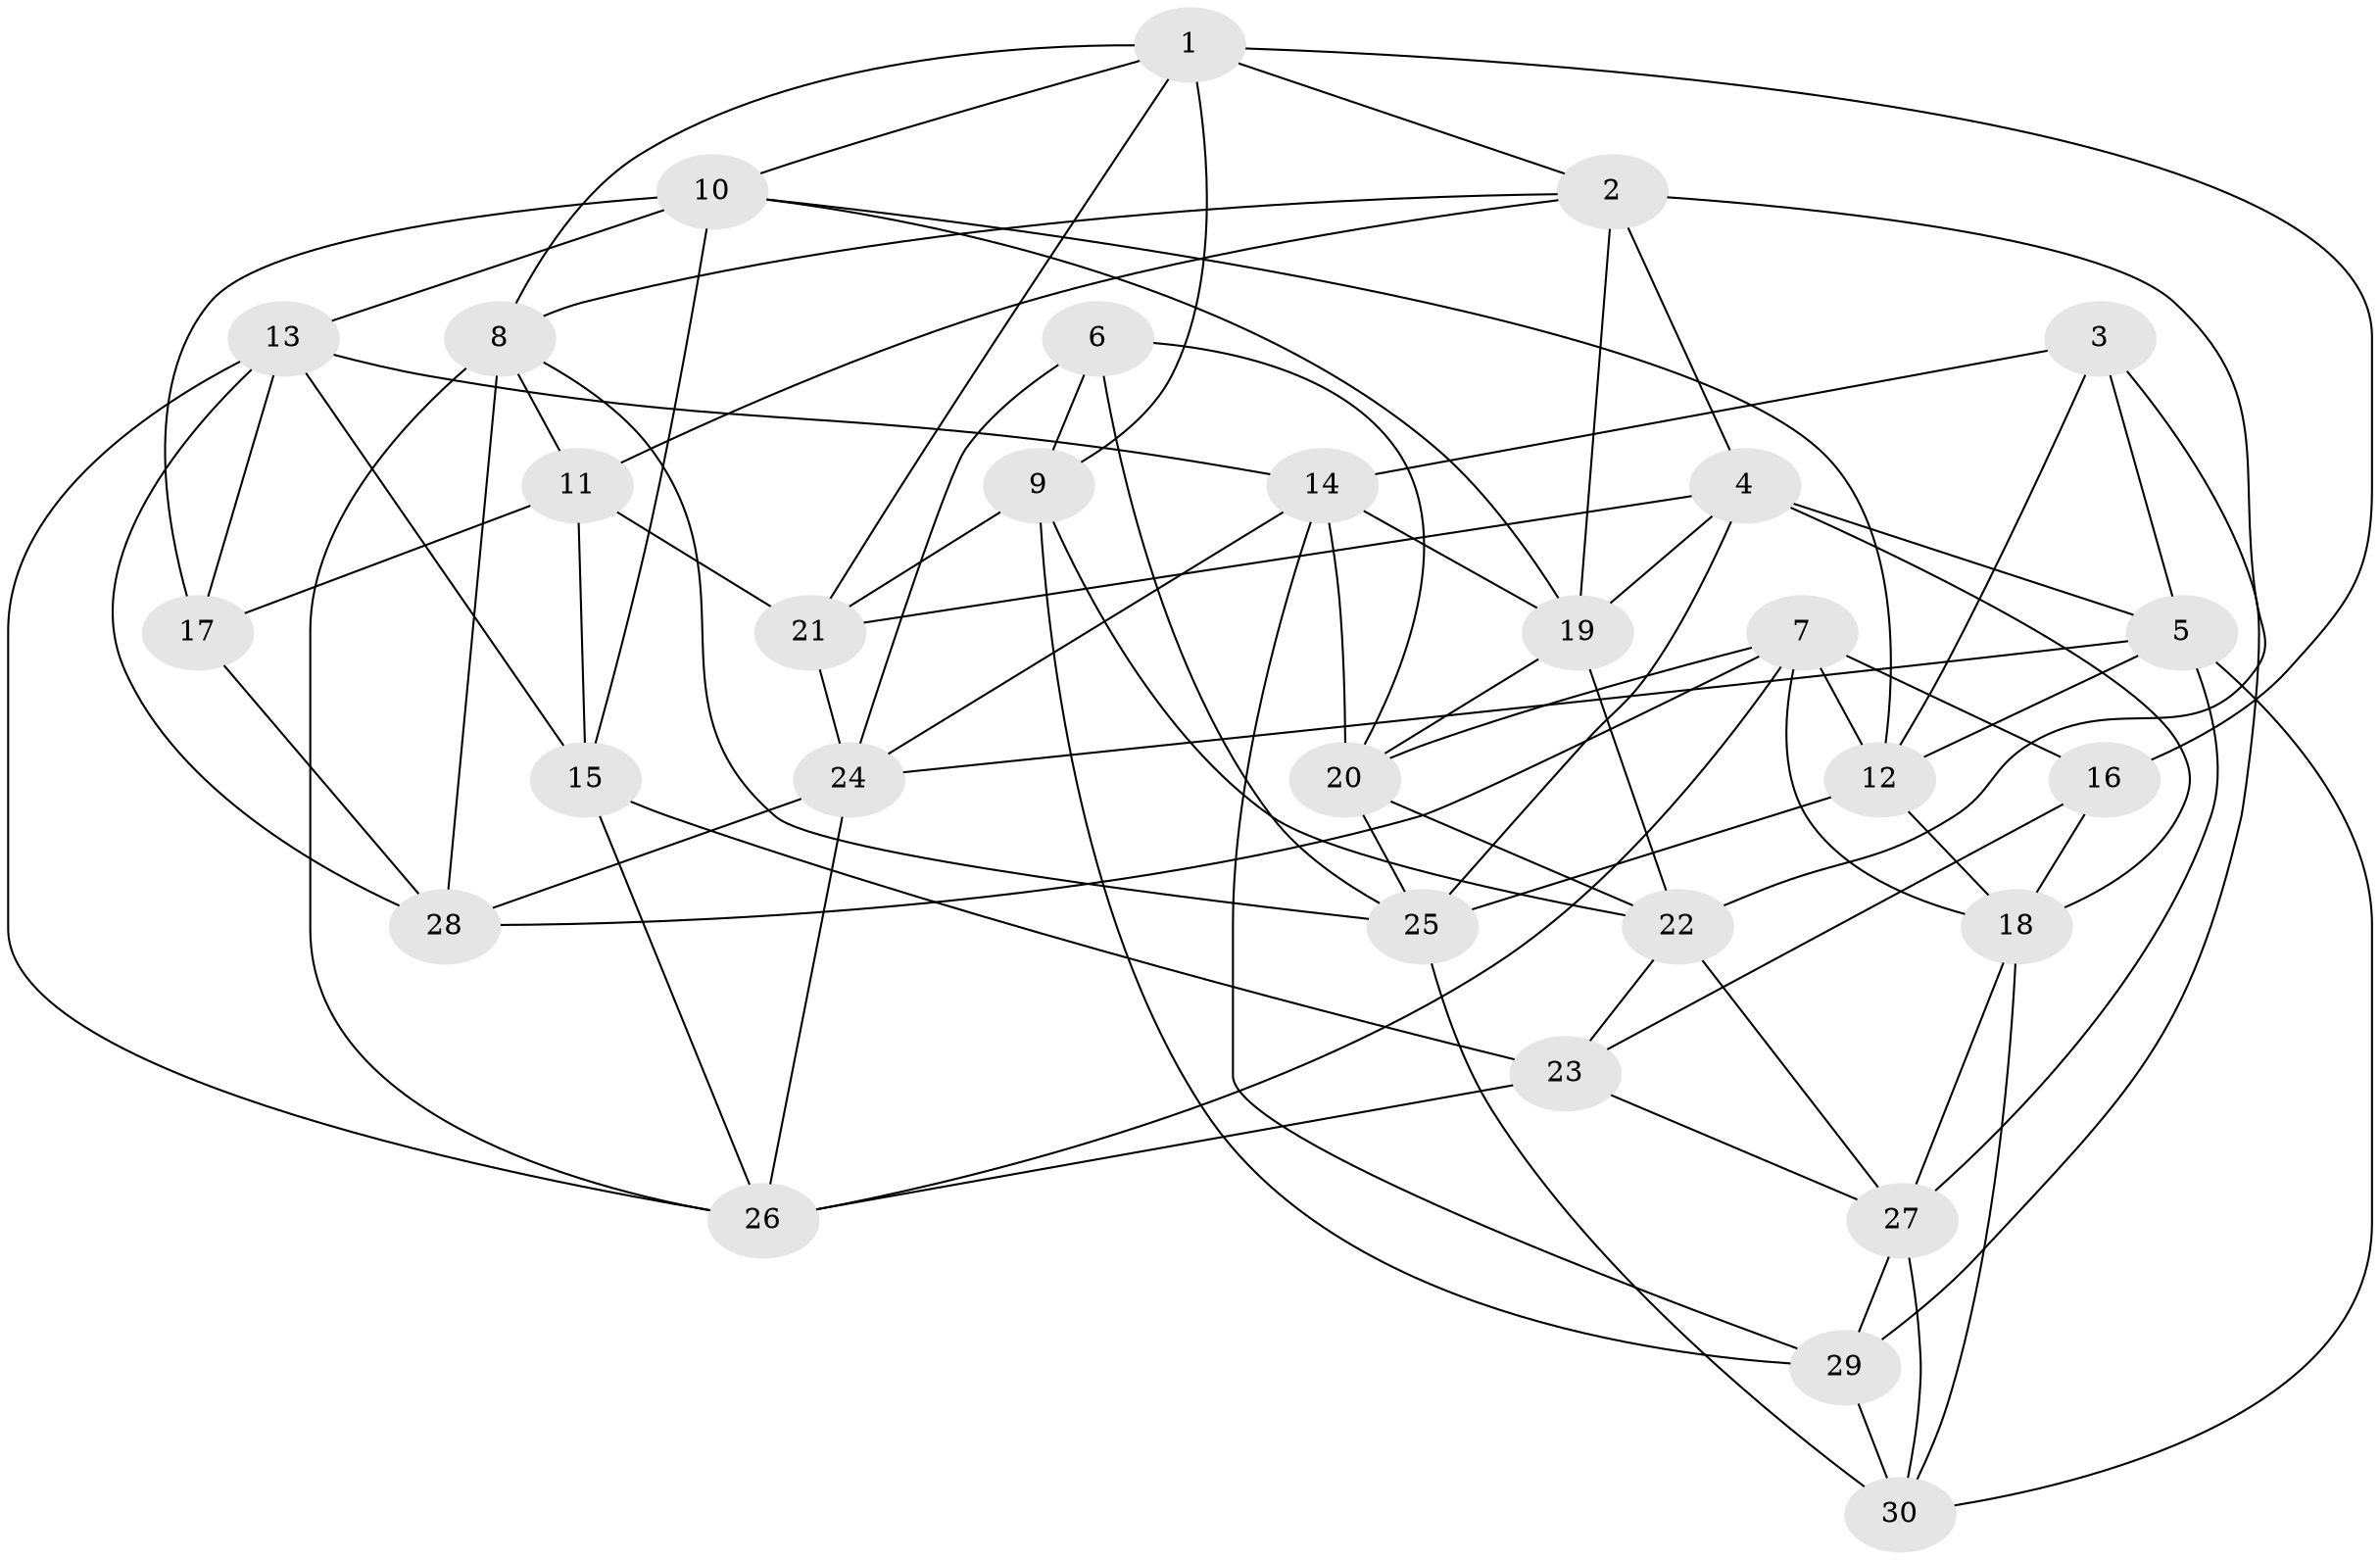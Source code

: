 // original degree distribution, {4: 1.0}
// Generated by graph-tools (version 1.1) at 2025/26/03/09/25 03:26:50]
// undirected, 30 vertices, 82 edges
graph export_dot {
graph [start="1"]
  node [color=gray90,style=filled];
  1;
  2;
  3;
  4;
  5;
  6;
  7;
  8;
  9;
  10;
  11;
  12;
  13;
  14;
  15;
  16;
  17;
  18;
  19;
  20;
  21;
  22;
  23;
  24;
  25;
  26;
  27;
  28;
  29;
  30;
  1 -- 2 [weight=1.0];
  1 -- 8 [weight=1.0];
  1 -- 9 [weight=1.0];
  1 -- 10 [weight=1.0];
  1 -- 16 [weight=1.0];
  1 -- 21 [weight=1.0];
  2 -- 4 [weight=1.0];
  2 -- 8 [weight=1.0];
  2 -- 11 [weight=1.0];
  2 -- 19 [weight=1.0];
  2 -- 22 [weight=1.0];
  3 -- 5 [weight=1.0];
  3 -- 12 [weight=1.0];
  3 -- 14 [weight=1.0];
  3 -- 29 [weight=1.0];
  4 -- 5 [weight=1.0];
  4 -- 18 [weight=1.0];
  4 -- 19 [weight=1.0];
  4 -- 21 [weight=1.0];
  4 -- 25 [weight=1.0];
  5 -- 12 [weight=1.0];
  5 -- 24 [weight=1.0];
  5 -- 27 [weight=1.0];
  5 -- 30 [weight=1.0];
  6 -- 9 [weight=1.0];
  6 -- 20 [weight=1.0];
  6 -- 24 [weight=1.0];
  6 -- 25 [weight=1.0];
  7 -- 12 [weight=1.0];
  7 -- 16 [weight=1.0];
  7 -- 18 [weight=1.0];
  7 -- 20 [weight=1.0];
  7 -- 26 [weight=1.0];
  7 -- 28 [weight=1.0];
  8 -- 11 [weight=1.0];
  8 -- 25 [weight=1.0];
  8 -- 26 [weight=1.0];
  8 -- 28 [weight=1.0];
  9 -- 21 [weight=2.0];
  9 -- 22 [weight=1.0];
  9 -- 29 [weight=1.0];
  10 -- 12 [weight=1.0];
  10 -- 13 [weight=1.0];
  10 -- 15 [weight=1.0];
  10 -- 17 [weight=1.0];
  10 -- 19 [weight=1.0];
  11 -- 15 [weight=1.0];
  11 -- 17 [weight=2.0];
  11 -- 21 [weight=1.0];
  12 -- 18 [weight=1.0];
  12 -- 25 [weight=1.0];
  13 -- 14 [weight=1.0];
  13 -- 15 [weight=1.0];
  13 -- 17 [weight=1.0];
  13 -- 26 [weight=1.0];
  13 -- 28 [weight=1.0];
  14 -- 19 [weight=1.0];
  14 -- 20 [weight=1.0];
  14 -- 24 [weight=1.0];
  14 -- 29 [weight=1.0];
  15 -- 23 [weight=2.0];
  15 -- 26 [weight=1.0];
  16 -- 18 [weight=1.0];
  16 -- 23 [weight=1.0];
  17 -- 28 [weight=2.0];
  18 -- 27 [weight=1.0];
  18 -- 30 [weight=1.0];
  19 -- 20 [weight=1.0];
  19 -- 22 [weight=1.0];
  20 -- 22 [weight=1.0];
  20 -- 25 [weight=1.0];
  21 -- 24 [weight=1.0];
  22 -- 23 [weight=1.0];
  22 -- 27 [weight=1.0];
  23 -- 26 [weight=1.0];
  23 -- 27 [weight=1.0];
  24 -- 26 [weight=1.0];
  24 -- 28 [weight=1.0];
  25 -- 30 [weight=1.0];
  27 -- 29 [weight=1.0];
  27 -- 30 [weight=1.0];
  29 -- 30 [weight=2.0];
}
